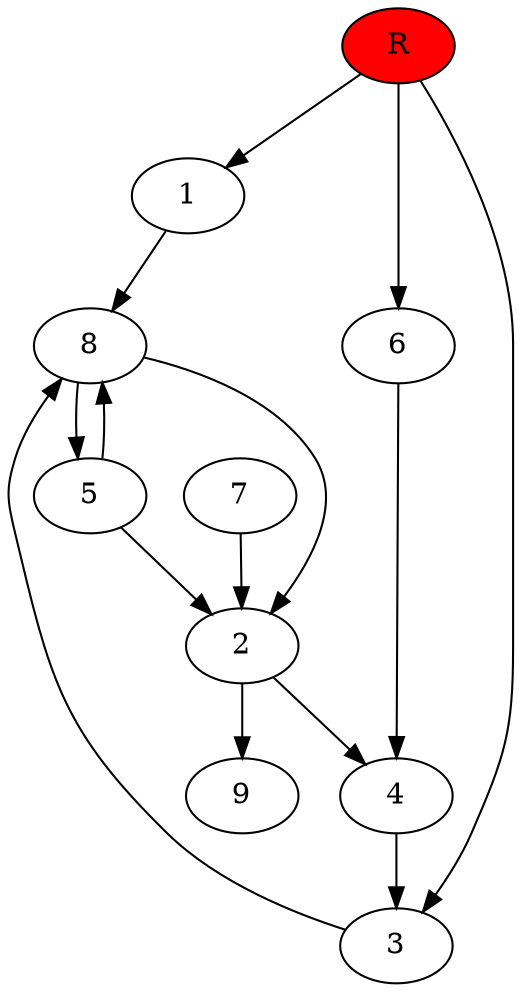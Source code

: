 digraph prb15608 {
	1
	2
	3
	4
	5
	6
	7
	8
	R [fillcolor="#ff0000" style=filled]
	1 -> 8
	2 -> 4
	2 -> 9
	3 -> 8
	4 -> 3
	5 -> 2
	5 -> 8
	6 -> 4
	7 -> 2
	8 -> 2
	8 -> 5
	R -> 1
	R -> 3
	R -> 6
}
